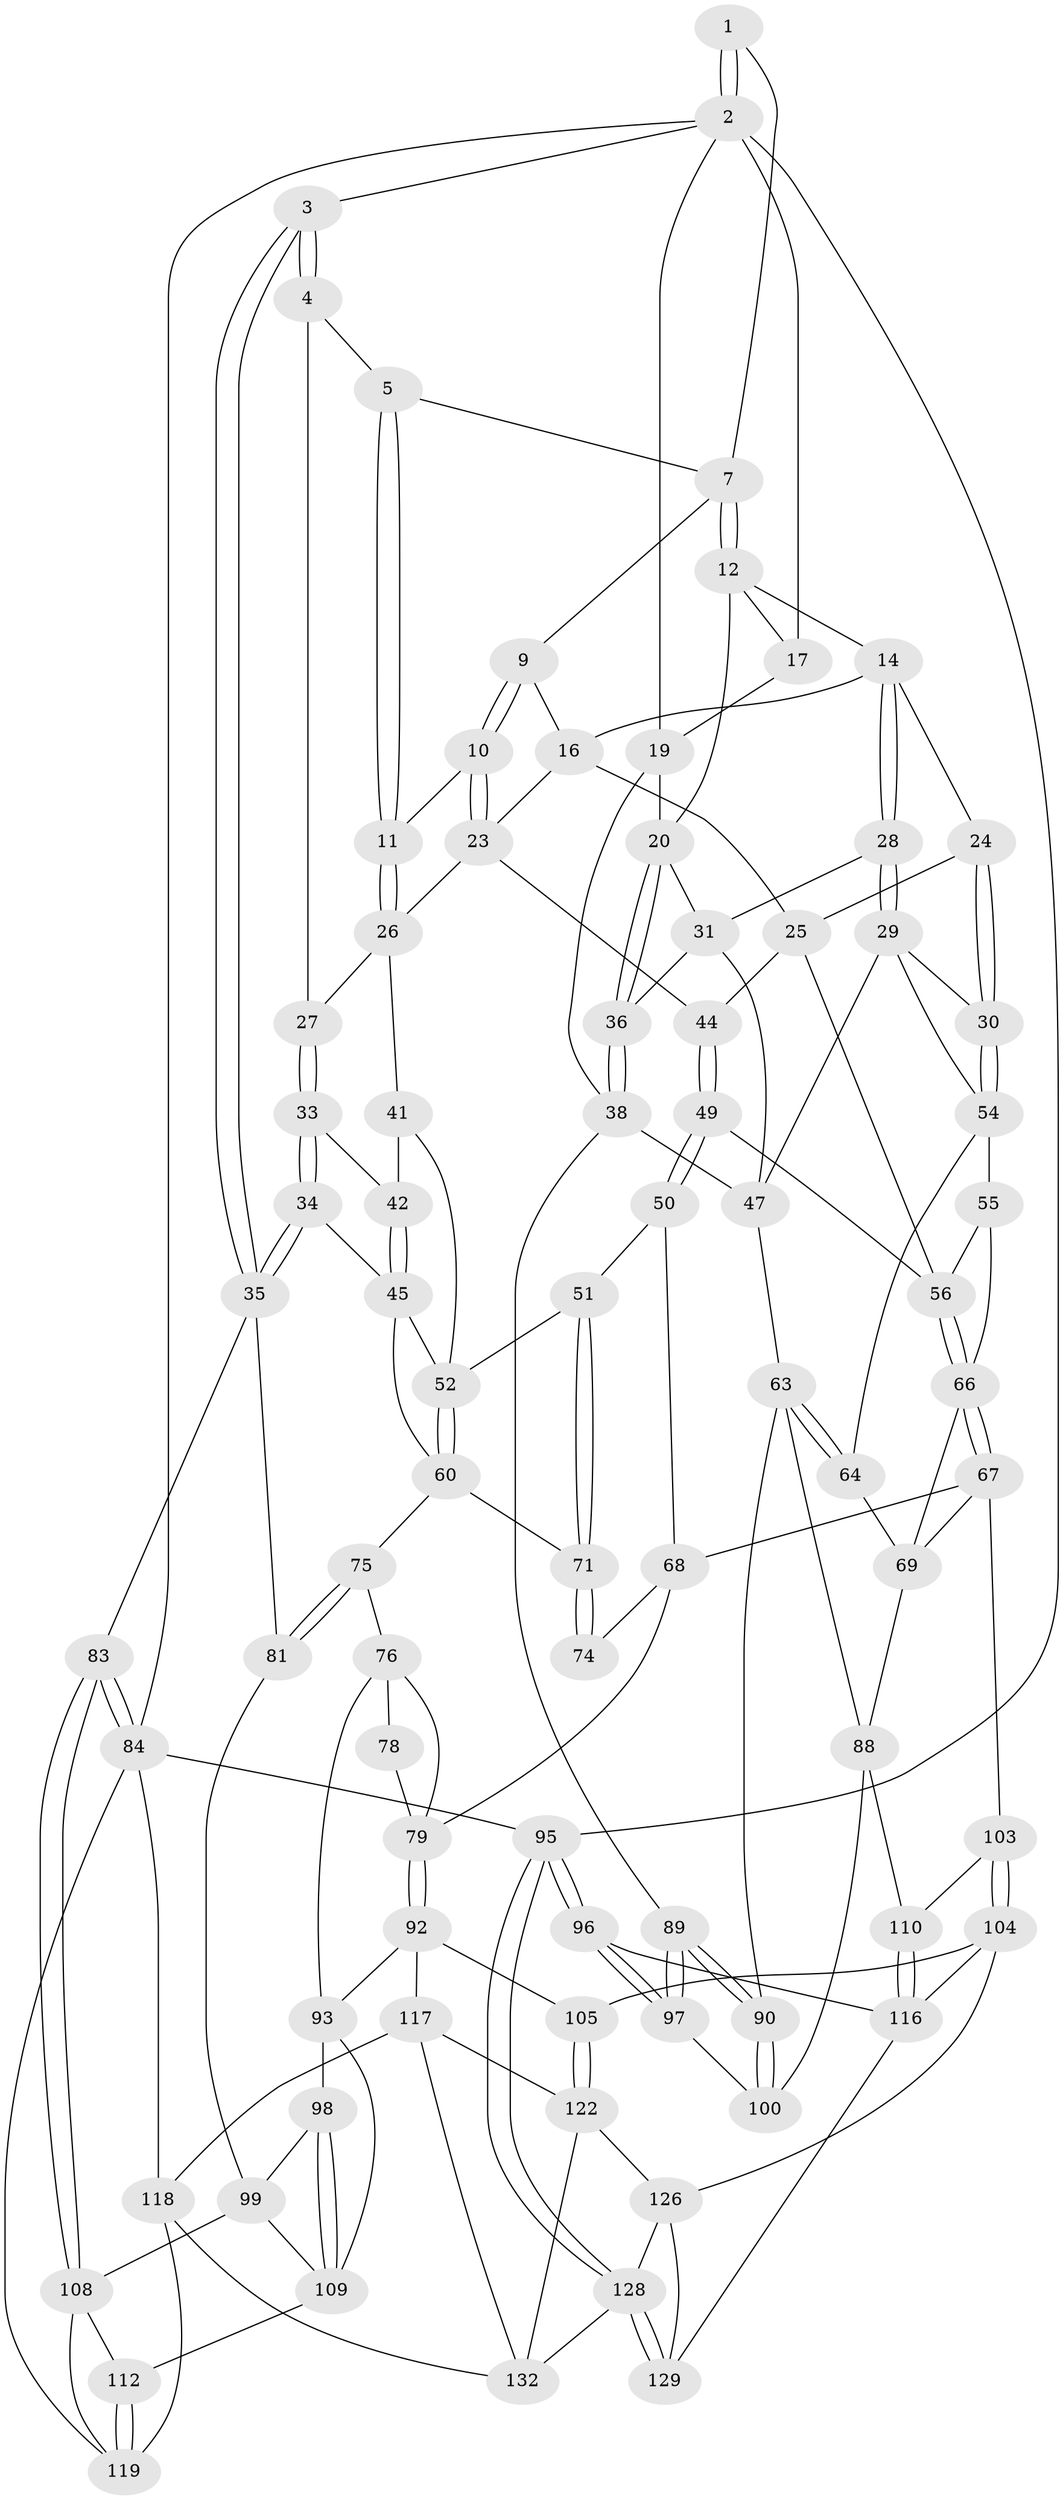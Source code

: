 // original degree distribution, {3: 0.022388059701492536, 5: 0.5597014925373134, 4: 0.208955223880597, 6: 0.208955223880597}
// Generated by graph-tools (version 1.1) at 2025/11/02/27/25 16:11:52]
// undirected, 84 vertices, 190 edges
graph export_dot {
graph [start="1"]
  node [color=gray90,style=filled];
  1 [pos="+0.32317458042594654+0"];
  2 [pos="+0+0",super="+18"];
  3 [pos="+0+0"];
  4 [pos="+0.11124356913465806+0.07739659613637803"];
  5 [pos="+0.30196278201964605+0.048091084932356316",super="+6"];
  7 [pos="+0.6783098839993669+0",super="+8"];
  9 [pos="+0.46717415927058437+0.08097208788170782"];
  10 [pos="+0.36412389764393044+0.13344599634885262"];
  11 [pos="+0.32298809608943635+0.0942895614245845"];
  12 [pos="+0.6796988301107051+0",super="+13"];
  14 [pos="+0.6821521491436332+0.02585170456608721",super="+15"];
  16 [pos="+0.5091362366138603+0.14664346441603035",super="+22"];
  17 [pos="+0.8926557836633614+0"];
  19 [pos="+0.9321696458898645+0.13810222823212875",super="+32"];
  20 [pos="+0.9010851467373351+0.14937191631936864",super="+21"];
  23 [pos="+0.3664088554892816+0.16174177843711934",super="+39"];
  24 [pos="+0.5824443666556403+0.26510952543532124"];
  25 [pos="+0.523103498428927+0.26765930261069926",super="+43"];
  26 [pos="+0.18572544295272414+0.1832654001089641",super="+40"];
  27 [pos="+0.140527779785733+0.1405763042626972"];
  28 [pos="+0.6811555202762276+0.21792915036758032"];
  29 [pos="+0.652897279544368+0.25720576847028076",super="+48"];
  30 [pos="+0.6312158140013473+0.2781970317596623"];
  31 [pos="+0.7821833833078746+0.23131011034822654",super="+37"];
  33 [pos="+0.056874905684021045+0.25336235392102396"];
  34 [pos="+0+0.26978605570893066"];
  35 [pos="+0+0.26661816358374585",super="+82"];
  36 [pos="+0.8964830271727419+0.24402120527471916"];
  38 [pos="+1+0.3545973690737543",super="+58"];
  41 [pos="+0.20917080468188765+0.26035601690692495"];
  42 [pos="+0.08013561187292623+0.2637389907097497"];
  44 [pos="+0.3794508790432515+0.254368440000471"];
  45 [pos="+0.11053897568393452+0.34135878028518296",super="+46"];
  47 [pos="+0.8370647690821921+0.30388071124902355",super="+59"];
  49 [pos="+0.3336643210096785+0.32320097586792235",super="+61"];
  50 [pos="+0.29811859062479223+0.3578680805873186",super="+65"];
  51 [pos="+0.29709065065965445+0.3577371757864695"];
  52 [pos="+0.21936971067517044+0.2838738312236102",super="+53"];
  54 [pos="+0.637912932078997+0.3256724401897202",super="+62"];
  55 [pos="+0.6091755305893204+0.3715592150933704"];
  56 [pos="+0.5095478457198763+0.405495152654645",super="+57"];
  60 [pos="+0.13173684676812303+0.43352196766940687",super="+72"];
  63 [pos="+0.7948475760792854+0.4604211037905916",super="+87"];
  64 [pos="+0.7642588542835964+0.4307693983510057"];
  66 [pos="+0.5002174024180583+0.5024358756355152",super="+70"];
  67 [pos="+0.48733639023656994+0.5311133666850186",super="+86"];
  68 [pos="+0.38417444512488746+0.5196353412647022",super="+73"];
  69 [pos="+0.6618835490209745+0.49197815194411315",super="+85"];
  71 [pos="+0.22450389200845444+0.43013773965082097"];
  74 [pos="+0.2501773464706324+0.477202218843498"];
  75 [pos="+0.10467651464392846+0.48023832712132114"];
  76 [pos="+0.1679196871896737+0.5443077286904076",super="+77"];
  78 [pos="+0.23139405845510752+0.4956307265304799"];
  79 [pos="+0.3290904489378298+0.5754136969156858",super="+80"];
  81 [pos="+0+0.512279140309333"];
  83 [pos="+0+0.742987174801012"];
  84 [pos="+0+1",super="+121"];
  88 [pos="+0.7276411949734524+0.6043220935206338",super="+102"];
  89 [pos="+1+0.5795620479821336"];
  90 [pos="+1+0.5808634637161663",super="+91"];
  92 [pos="+0.31247994024629216+0.6628721114546446",super="+106"];
  93 [pos="+0.20083076635284552+0.6829289560937414",super="+94"];
  95 [pos="+1+1"];
  96 [pos="+1+1",super="+115"];
  97 [pos="+1+0.5891898941355834",super="+114"];
  98 [pos="+0.10372763017876521+0.6283122421503352"];
  99 [pos="+0.06271988173615409+0.6207814457202417",super="+107"];
  100 [pos="+0.8631924628847756+0.6643788334547504",super="+101"];
  103 [pos="+0.5408538512634083+0.7429360429157749"];
  104 [pos="+0.5359432615116819+0.7551752618444302",super="+125"];
  105 [pos="+0.3821656729740307+0.751296198978306"];
  108 [pos="+0+0.7407157778062436",super="+113"];
  109 [pos="+0.10770470890054737+0.7076303808628241",super="+111"];
  110 [pos="+0.664232551609775+0.693577367954245"];
  112 [pos="+0.15245264580975307+0.8130310691807242"];
  116 [pos="+0.7943607911169729+0.8297603411564322",super="+124"];
  117 [pos="+0.21264153484945894+0.8601476151941438",super="+123"];
  118 [pos="+0.20091915579802555+0.8605912458326196",super="+131"];
  119 [pos="+0.1538240663955354+0.8166174628009404",super="+120"];
  122 [pos="+0.36459614100042315+0.9040589330332801",super="+127"];
  126 [pos="+0.5450384731137667+0.8353241267586687",super="+130"];
  128 [pos="+0.7533670150703179+1",super="+134"];
  129 [pos="+0.6927211482734361+0.886116092416368"];
  132 [pos="+0.3141387186330408+1",super="+133"];
  1 -- 2;
  1 -- 2;
  1 -- 7;
  2 -- 3;
  2 -- 84;
  2 -- 17;
  2 -- 95;
  2 -- 19;
  3 -- 4;
  3 -- 4;
  3 -- 35;
  3 -- 35;
  4 -- 5;
  4 -- 27;
  5 -- 11;
  5 -- 11;
  5 -- 7;
  7 -- 12;
  7 -- 12;
  7 -- 9;
  9 -- 10;
  9 -- 10;
  9 -- 16;
  10 -- 11;
  10 -- 23;
  10 -- 23;
  11 -- 26;
  11 -- 26;
  12 -- 17;
  12 -- 20;
  12 -- 14;
  14 -- 28;
  14 -- 28;
  14 -- 16;
  14 -- 24;
  16 -- 25;
  16 -- 23;
  17 -- 19;
  19 -- 20;
  19 -- 38;
  20 -- 36;
  20 -- 36;
  20 -- 31;
  23 -- 26;
  23 -- 44;
  24 -- 25;
  24 -- 30;
  24 -- 30;
  25 -- 44;
  25 -- 56;
  26 -- 27;
  26 -- 41;
  27 -- 33;
  27 -- 33;
  28 -- 29;
  28 -- 29;
  28 -- 31;
  29 -- 30;
  29 -- 47;
  29 -- 54;
  30 -- 54;
  30 -- 54;
  31 -- 36;
  31 -- 47;
  33 -- 34;
  33 -- 34;
  33 -- 42;
  34 -- 35;
  34 -- 35;
  34 -- 45;
  35 -- 81;
  35 -- 83;
  36 -- 38;
  36 -- 38;
  38 -- 89;
  38 -- 47;
  41 -- 42;
  41 -- 52;
  42 -- 45;
  42 -- 45;
  44 -- 49;
  44 -- 49;
  45 -- 60;
  45 -- 52;
  47 -- 63;
  49 -- 50 [weight=2];
  49 -- 50;
  49 -- 56;
  50 -- 51;
  50 -- 68;
  51 -- 52;
  51 -- 71;
  51 -- 71;
  52 -- 60;
  52 -- 60;
  54 -- 55;
  54 -- 64;
  55 -- 56;
  55 -- 66;
  56 -- 66;
  56 -- 66;
  60 -- 75;
  60 -- 71;
  63 -- 64;
  63 -- 64;
  63 -- 88;
  63 -- 90;
  64 -- 69;
  66 -- 67;
  66 -- 67;
  66 -- 69;
  67 -- 68;
  67 -- 69;
  67 -- 103;
  68 -- 74;
  68 -- 79;
  69 -- 88;
  71 -- 74;
  71 -- 74;
  75 -- 76;
  75 -- 81;
  75 -- 81;
  76 -- 78;
  76 -- 79;
  76 -- 93;
  78 -- 79;
  79 -- 92;
  79 -- 92;
  81 -- 99;
  83 -- 84;
  83 -- 84;
  83 -- 108;
  83 -- 108;
  84 -- 95;
  84 -- 119;
  84 -- 118;
  88 -- 110;
  88 -- 100;
  89 -- 90;
  89 -- 90;
  89 -- 97;
  89 -- 97;
  90 -- 100 [weight=2];
  90 -- 100;
  92 -- 93;
  92 -- 105;
  92 -- 117;
  93 -- 98;
  93 -- 109;
  95 -- 96;
  95 -- 96;
  95 -- 128;
  95 -- 128;
  96 -- 97 [weight=2];
  96 -- 97;
  96 -- 116;
  97 -- 100;
  98 -- 99;
  98 -- 109;
  98 -- 109;
  99 -- 108;
  99 -- 109;
  103 -- 104;
  103 -- 104;
  103 -- 110;
  104 -- 105;
  104 -- 126;
  104 -- 116;
  105 -- 122;
  105 -- 122;
  108 -- 112;
  108 -- 119;
  109 -- 112;
  110 -- 116;
  110 -- 116;
  112 -- 119;
  112 -- 119;
  116 -- 129;
  117 -- 118;
  117 -- 122;
  117 -- 132;
  118 -- 119;
  118 -- 132;
  122 -- 132;
  122 -- 126;
  126 -- 129;
  126 -- 128;
  128 -- 129;
  128 -- 129;
  128 -- 132;
}
